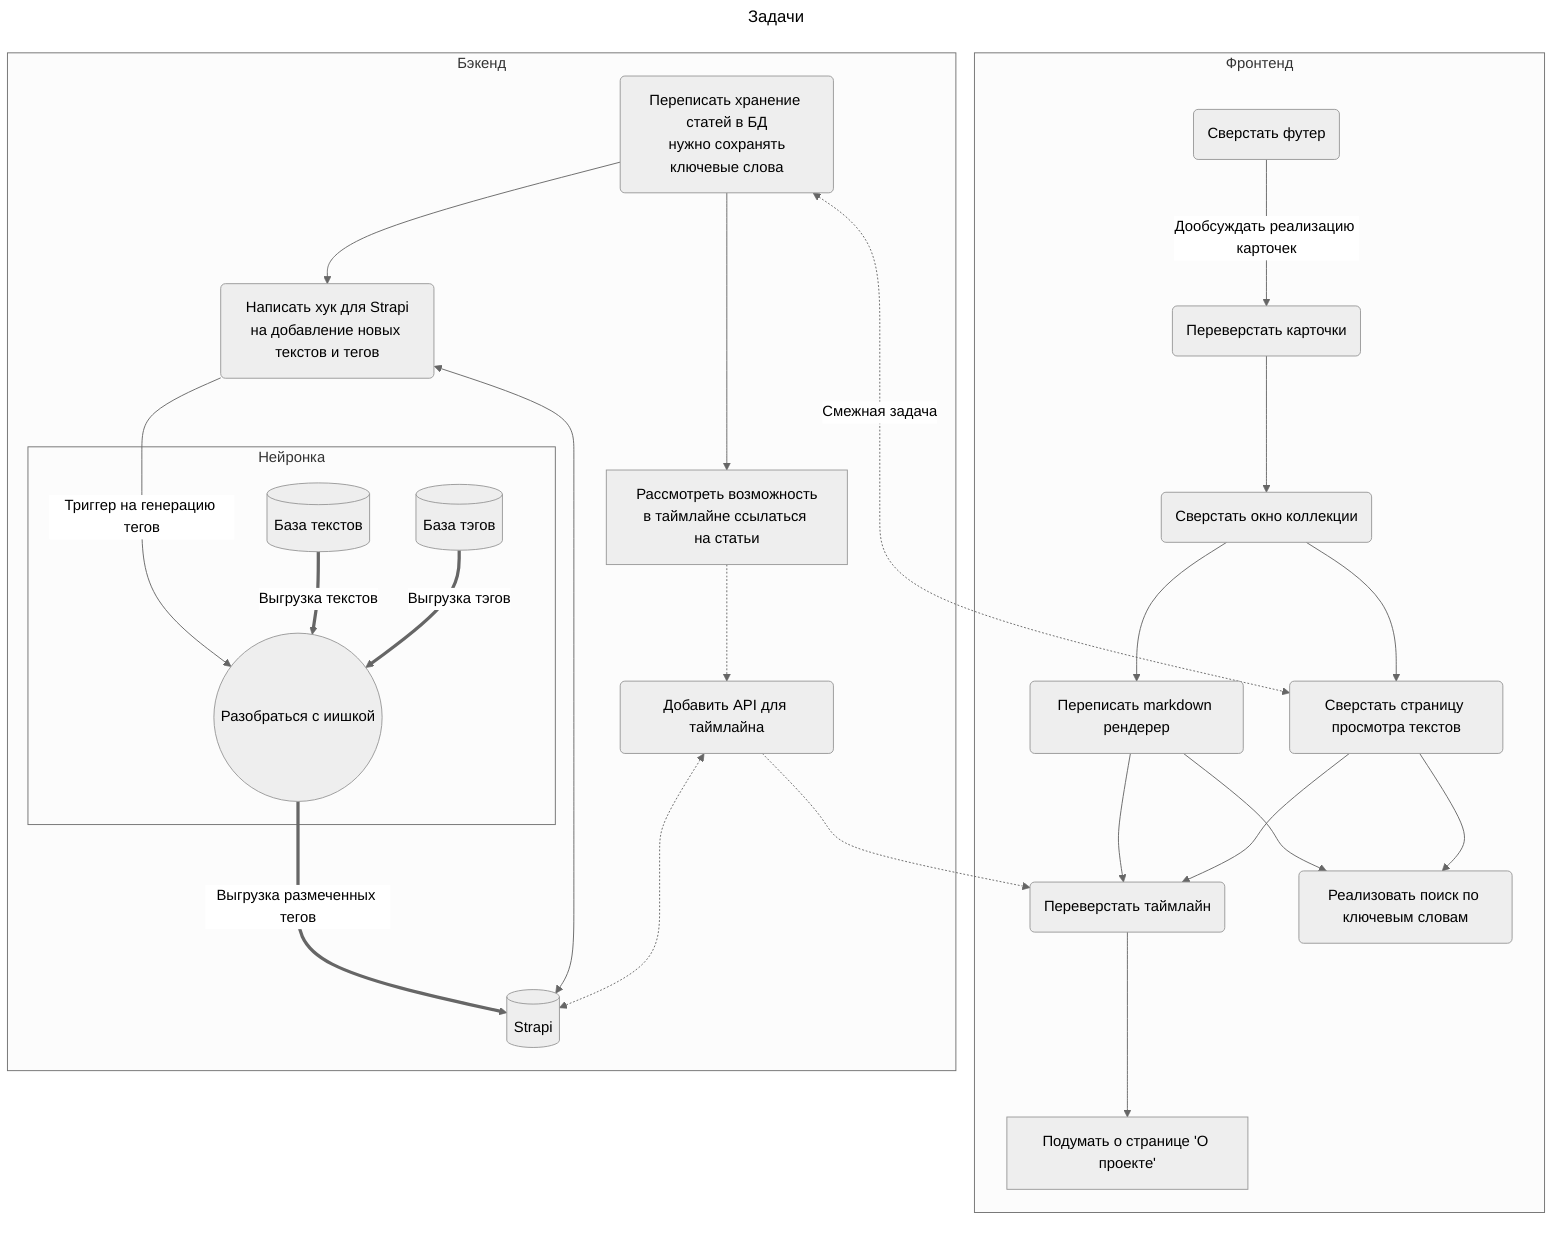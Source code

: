 ---
title: Задачи
---
%%{init: {'theme':'neutral'}}%%
flowchart TD
    subgraph Фронтенд
        A("Сверстать футер")
        B("Сверстать окно коллекции")
        E("Переверстать карточки")
        A -->|Дообсуждать реализацию карточек| E --> B
        C("Сверстать страницу просмотра текстов")
        B --> C & D
        D("Переписать markdown рендерер")
        F("Переверстать таймлайн")
        C & D --> F
        G["Подумать о странице 'О проекте'"]
        F ---> G
        K("Реализовать поиск по ключевым словам")
        C & D --> K
    end
    subgraph Бэкенд
        H("Переписать хранение статей в БД\n нужно сохранять ключевые слова")
        H <-...->|Смежная задача| C
        J["Рассмотреть возможность\nв таймлайне ссылаться на статьи"]
        J -.-> L("Добавить API для таймлайна") -.-> F
        H --> J
        L <-.-> Strapi

        subgraph Нейронка
            AI(("Разобраться с иишкой"))
            Tags[("База тэгов")]
            Texts[("База текстов")]
            Tags ==>|Выгрузка тэгов| AI
            Texts ==>|Выгрузка текстов| AI
        end
        Hook("Написать хук для Strapi\nна добавление новых текстов и тегов")
        H --> Hook <--> Strapi
        Hook --->|Триггер на генерацию тегов| AI
        Strapi[("Strapi")]
        AI ===>|Выгрузка размеченных тегов| Strapi
    end
